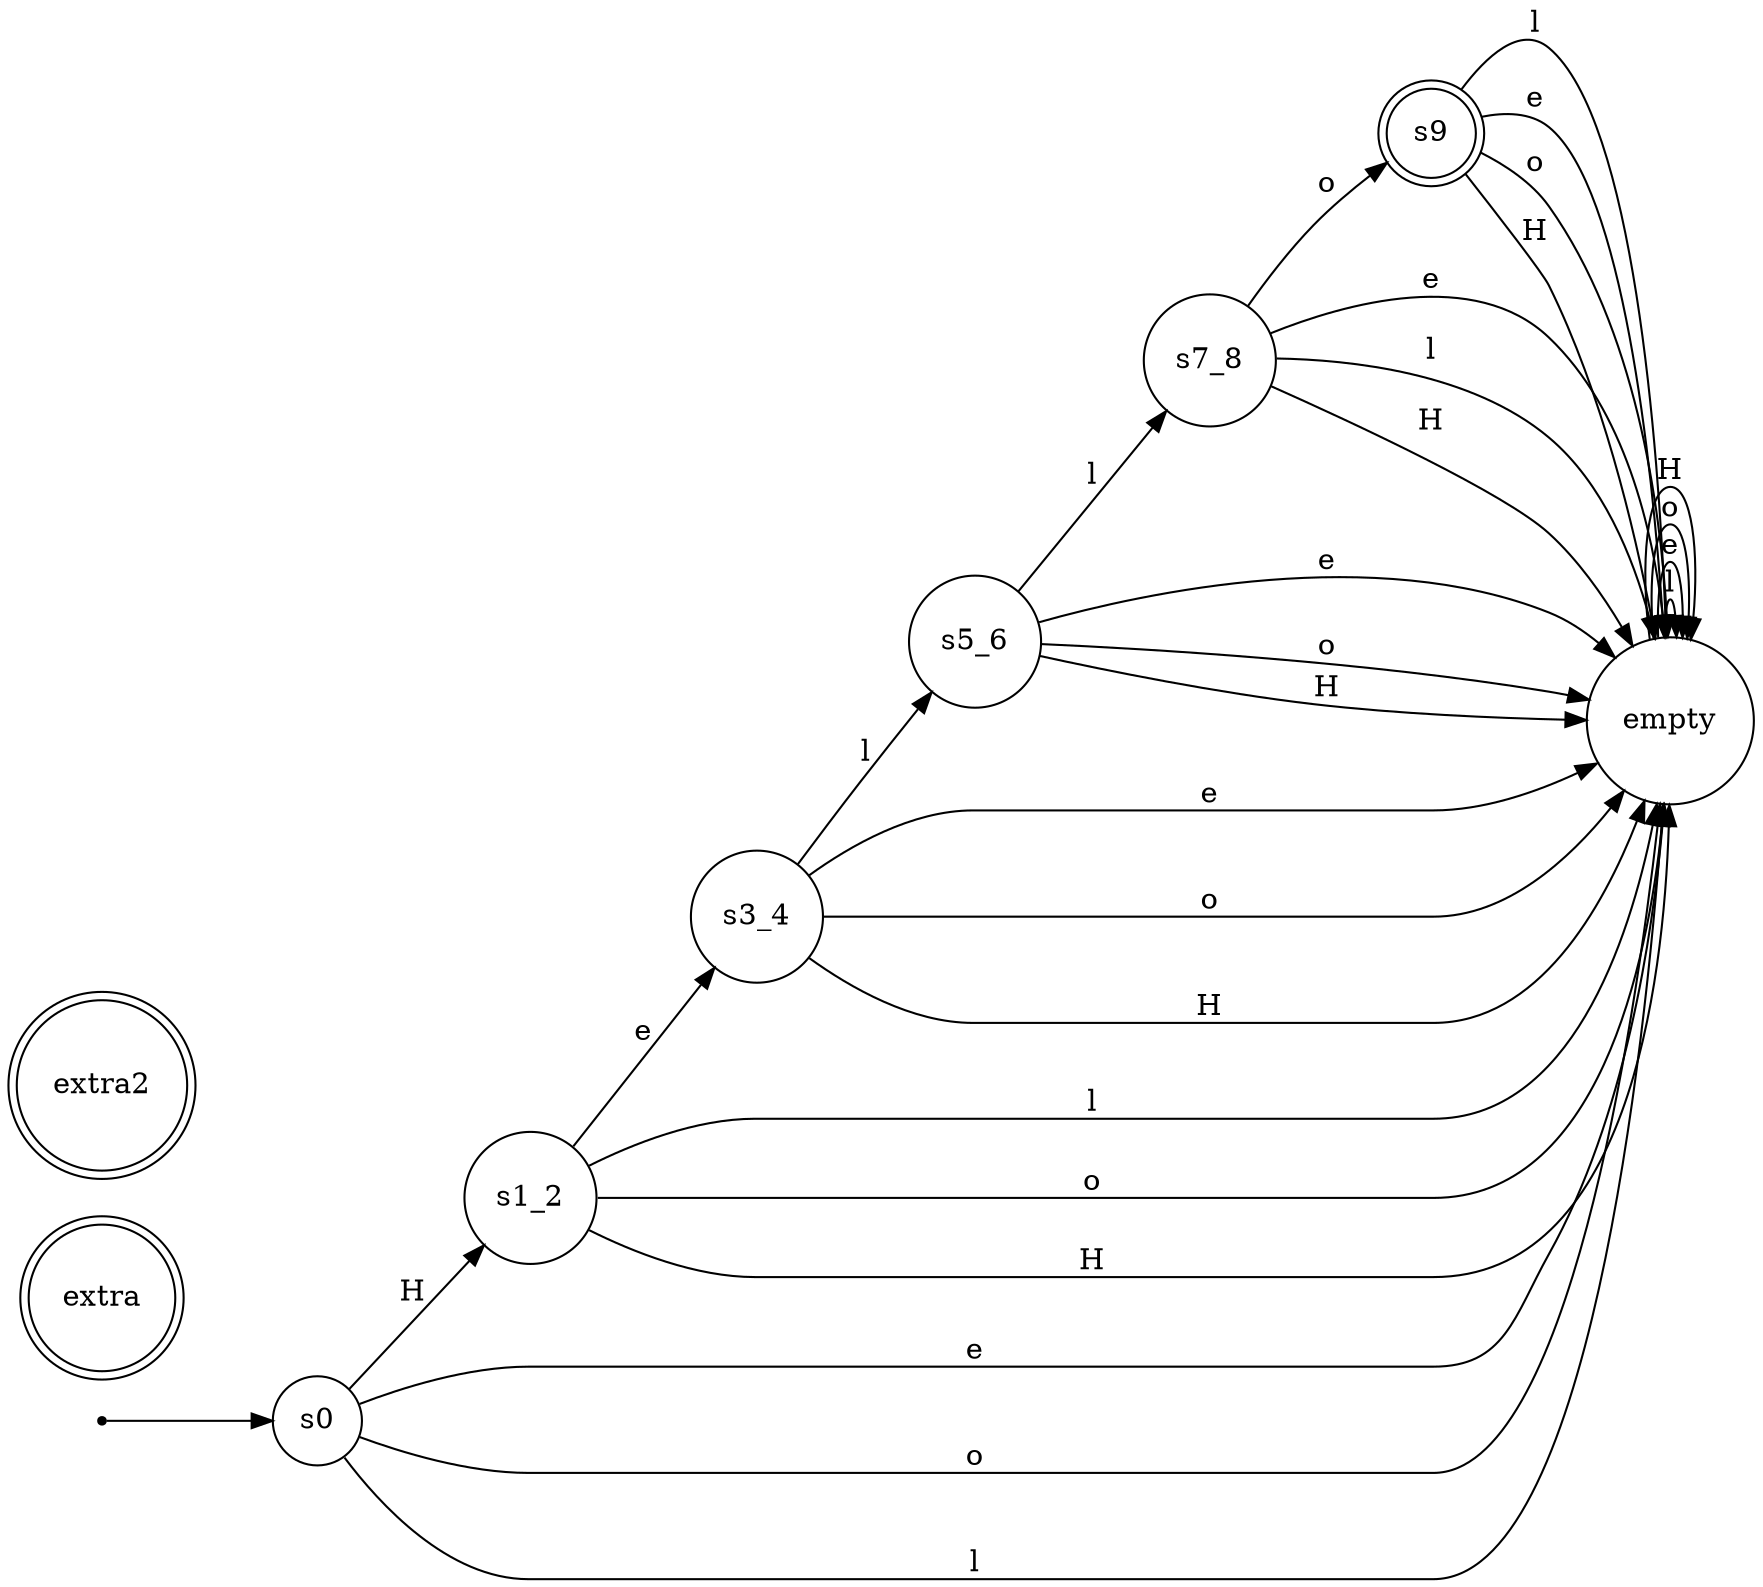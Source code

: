 digraph {
  rankdir=LR;

  node [shape = point]; __start_point__
  s0[shape=circle]
  s1_2[shape=circle]
  s3_4[shape=circle]
  s5_6[shape=circle]
  s7_8[shape=circle]
  s9[shape=doublecircle]
  empty[shape=circle]
  extra[shape=doublecircle]
  extra2[shape=doublecircle]

  __start_point__ -> s0
  s0 -> empty[label="e"]
  s0 -> s1_2[label="H"]
  s0 -> empty[label="o"]
  s0 -> empty[label="l"]
  s1_2 -> empty[label="l"]
  s1_2 -> s3_4[label="e"]
  s1_2 -> empty[label="o"]
  s1_2 -> empty[label="H"]
  s3_4 -> empty[label="e"]
  s3_4 -> s5_6[label="l"]
  s3_4 -> empty[label="o"]
  s3_4 -> empty[label="H"]
  s5_6 -> empty[label="e"]
  s5_6 -> s7_8[label="l"]
  s5_6 -> empty[label="o"]
  s5_6 -> empty[label="H"]
  s7_8 -> empty[label="e"]
  s7_8 -> s9[label="o"]
  s7_8 -> empty[label="l"]
  s7_8 -> empty[label="H"]
  s9 -> empty[label="l"]
  s9 -> empty[label="e"]
  s9 -> empty[label="o"]
  s9 -> empty[label="H"]
  empty -> empty[label="l"]
  empty -> empty[label="e"]
  empty -> empty[label="o"]
  empty -> empty[label="H"]
}
